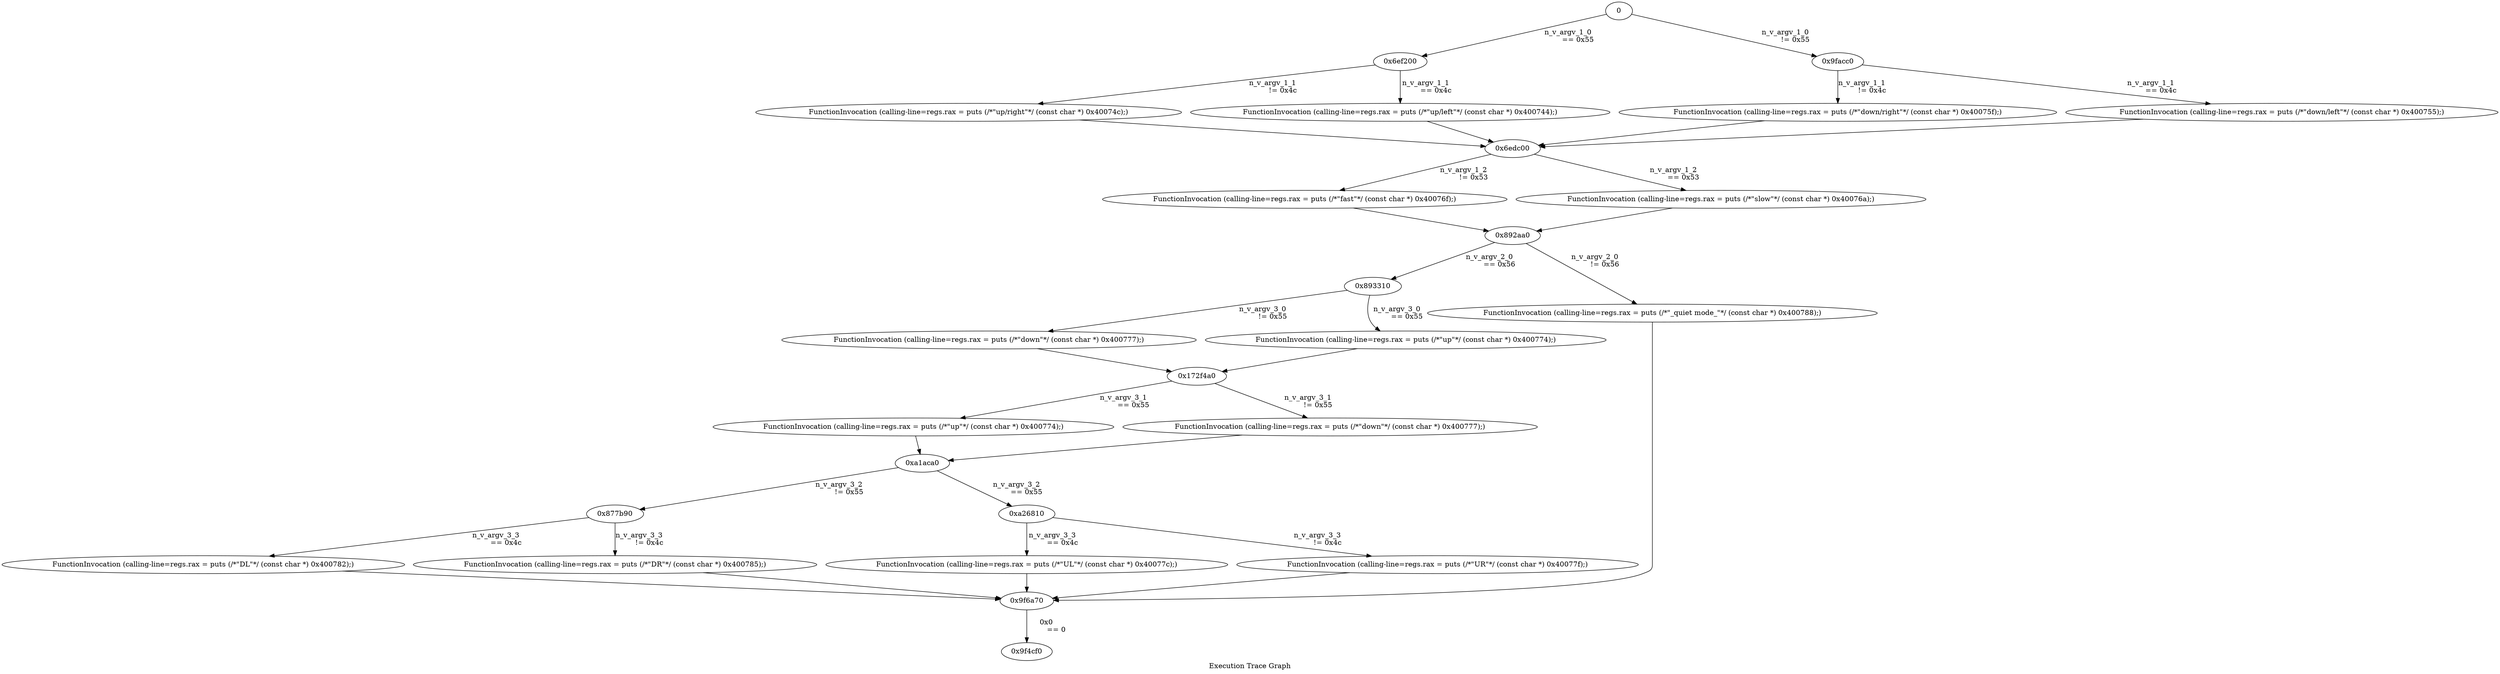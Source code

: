 digraph "Execution Trace Graph" {
	label="Execution Trace Graph";

	Node0 [label = "0"];
	Node0x6edc00 [label = "0x6edc00"];
	Node0x6ef200 [label = "0x6ef200"];
	Node0x71ac80 [label = "FunctionInvocation (calling-line=regs.rax = puts (/*\"UL\"*/ (const char *) 0x40077c);)"];
	Node0x877b90 [label = "0x877b90"];
	Node0x892aa0 [label = "0x892aa0"];
	Node0x893310 [label = "0x893310"];
	Node0x9f4cf0 [label = "0x9f4cf0"];
	Node0x9f6a70 [label = "0x9f6a70"];
	Node0x9facc0 [label = "0x9facc0"];
	Node0xa108f0 [label = "FunctionInvocation (calling-line=regs.rax = puts (/*\"UR\"*/ (const char *) 0x40077f);)"];
	Node0xa1aca0 [label = "0xa1aca0"];
	Node0xa26810 [label = "0xa26810"];
	Node0xa4af70 [label = "FunctionInvocation (calling-line=regs.rax = puts (/*\"up/right\"*/ (const char *) 0x40074c);)"];
	Node0xfb52b0 [label = "FunctionInvocation (calling-line=regs.rax = puts (/*\"down/right\"*/ (const char *) 0x40075f);)"];
	Node0x108c150 [label = "FunctionInvocation (calling-line=regs.rax = puts (/*\"fast\"*/ (const char *) 0x40076f);)"];
	Node0x109cb60 [label = "FunctionInvocation (calling-line=regs.rax = puts (/*\"_quiet mode_\"*/ (const char *) 0x400788);)"];
	Node0x11f93d0 [label = "FunctionInvocation (calling-line=regs.rax = puts (/*\"up/left\"*/ (const char *) 0x400744);)"];
	Node0x12ccf20 [label = "FunctionInvocation (calling-line=regs.rax = puts (/*\"down/left\"*/ (const char *) 0x400755);)"];
	Node0x136cbc0 [label = "FunctionInvocation (calling-line=regs.rax = puts (/*\"DL\"*/ (const char *) 0x400782);)"];
	Node0x1595150 [label = "FunctionInvocation (calling-line=regs.rax = puts (/*\"DR\"*/ (const char *) 0x400785);)"];
	Node0x15a2480 [label = "FunctionInvocation (calling-line=regs.rax = puts (/*\"up\"*/ (const char *) 0x400774);)"];
	Node0x15c8b10 [label = "FunctionInvocation (calling-line=regs.rax = puts (/*\"slow\"*/ (const char *) 0x40076a);)"];
	Node0x16ffd30 [label = "FunctionInvocation (calling-line=regs.rax = puts (/*\"down\"*/ (const char *) 0x400777);)"];
	Node0x172aa80 [label = "FunctionInvocation (calling-line=regs.rax = puts (/*\"up\"*/ (const char *) 0x400774);)"];
	Node0x172f4a0 [label = "0x172f4a0"];
	Node0x1bdf4a0 [label = "FunctionInvocation (calling-line=regs.rax = puts (/*\"down\"*/ (const char *) 0x400777);)"];
	Node0 -> Node0x6ef200 [label = "n_v_argv_1_0
	 == 0x55"];
	Node0 -> Node0x9facc0 [label = "n_v_argv_1_0
	 != 0x55"];
	Node0x6ef200 -> Node0x11f93d0 [label = "n_v_argv_1_1
	 == 0x4c"];
	Node0x11f93d0 -> Node0x6edc00 [label = ""];
	Node0x6ef200 -> Node0xa4af70 [label = "n_v_argv_1_1
	 != 0x4c"];
	Node0xa4af70 -> Node0x6edc00 [label = ""];
	Node0x9facc0 -> Node0x12ccf20 [label = "n_v_argv_1_1
	 == 0x4c"];
	Node0x12ccf20 -> Node0x6edc00 [label = ""];
	Node0x9facc0 -> Node0xfb52b0 [label = "n_v_argv_1_1
	 != 0x4c"];
	Node0xfb52b0 -> Node0x6edc00 [label = ""];
	Node0x6edc00 -> Node0x15c8b10 [label = "n_v_argv_1_2
	 == 0x53"];
	Node0x15c8b10 -> Node0x892aa0 [label = ""];
	Node0x6edc00 -> Node0x108c150 [label = "n_v_argv_1_2
	 != 0x53"];
	Node0x108c150 -> Node0x892aa0 [label = ""];
	Node0x892aa0 -> Node0x893310 [label = "n_v_argv_2_0
	 == 0x56"];
	Node0x892aa0 -> Node0x109cb60 [label = "n_v_argv_2_0
	 != 0x56"];
	Node0x109cb60 -> Node0x9f6a70 [label = ""];
	Node0x893310 -> Node0x172aa80 [label = "n_v_argv_3_0
	 == 0x55"];
	Node0x172aa80 -> Node0x172f4a0 [label = ""];
	Node0x893310 -> Node0x16ffd30 [label = "n_v_argv_3_0
	 != 0x55"];
	Node0x16ffd30 -> Node0x172f4a0 [label = ""];
	Node0x9f6a70 -> Node0x9f4cf0 [label = "0x0
	 == 0"];
	Node0x172f4a0 -> Node0x15a2480 [label = "n_v_argv_3_1
	 == 0x55"];
	Node0x15a2480 -> Node0xa1aca0 [label = ""];
	Node0x172f4a0 -> Node0x1bdf4a0 [label = "n_v_argv_3_1
	 != 0x55"];
	Node0x1bdf4a0 -> Node0xa1aca0 [label = ""];
	Node0xa1aca0 -> Node0xa26810 [label = "n_v_argv_3_2
	 == 0x55"];
	Node0xa1aca0 -> Node0x877b90 [label = "n_v_argv_3_2
	 != 0x55"];
	Node0xa26810 -> Node0x71ac80 [label = "n_v_argv_3_3
	 == 0x4c"];
	Node0x71ac80 -> Node0x9f6a70 [label = ""];
	Node0xa26810 -> Node0xa108f0 [label = "n_v_argv_3_3
	 != 0x4c"];
	Node0xa108f0 -> Node0x9f6a70 [label = ""];
	Node0x877b90 -> Node0x136cbc0 [label = "n_v_argv_3_3
	 == 0x4c"];
	Node0x136cbc0 -> Node0x9f6a70 [label = ""];
	Node0x877b90 -> Node0x1595150 [label = "n_v_argv_3_3
	 != 0x4c"];
	Node0x1595150 -> Node0x9f6a70 [label = ""];
}
